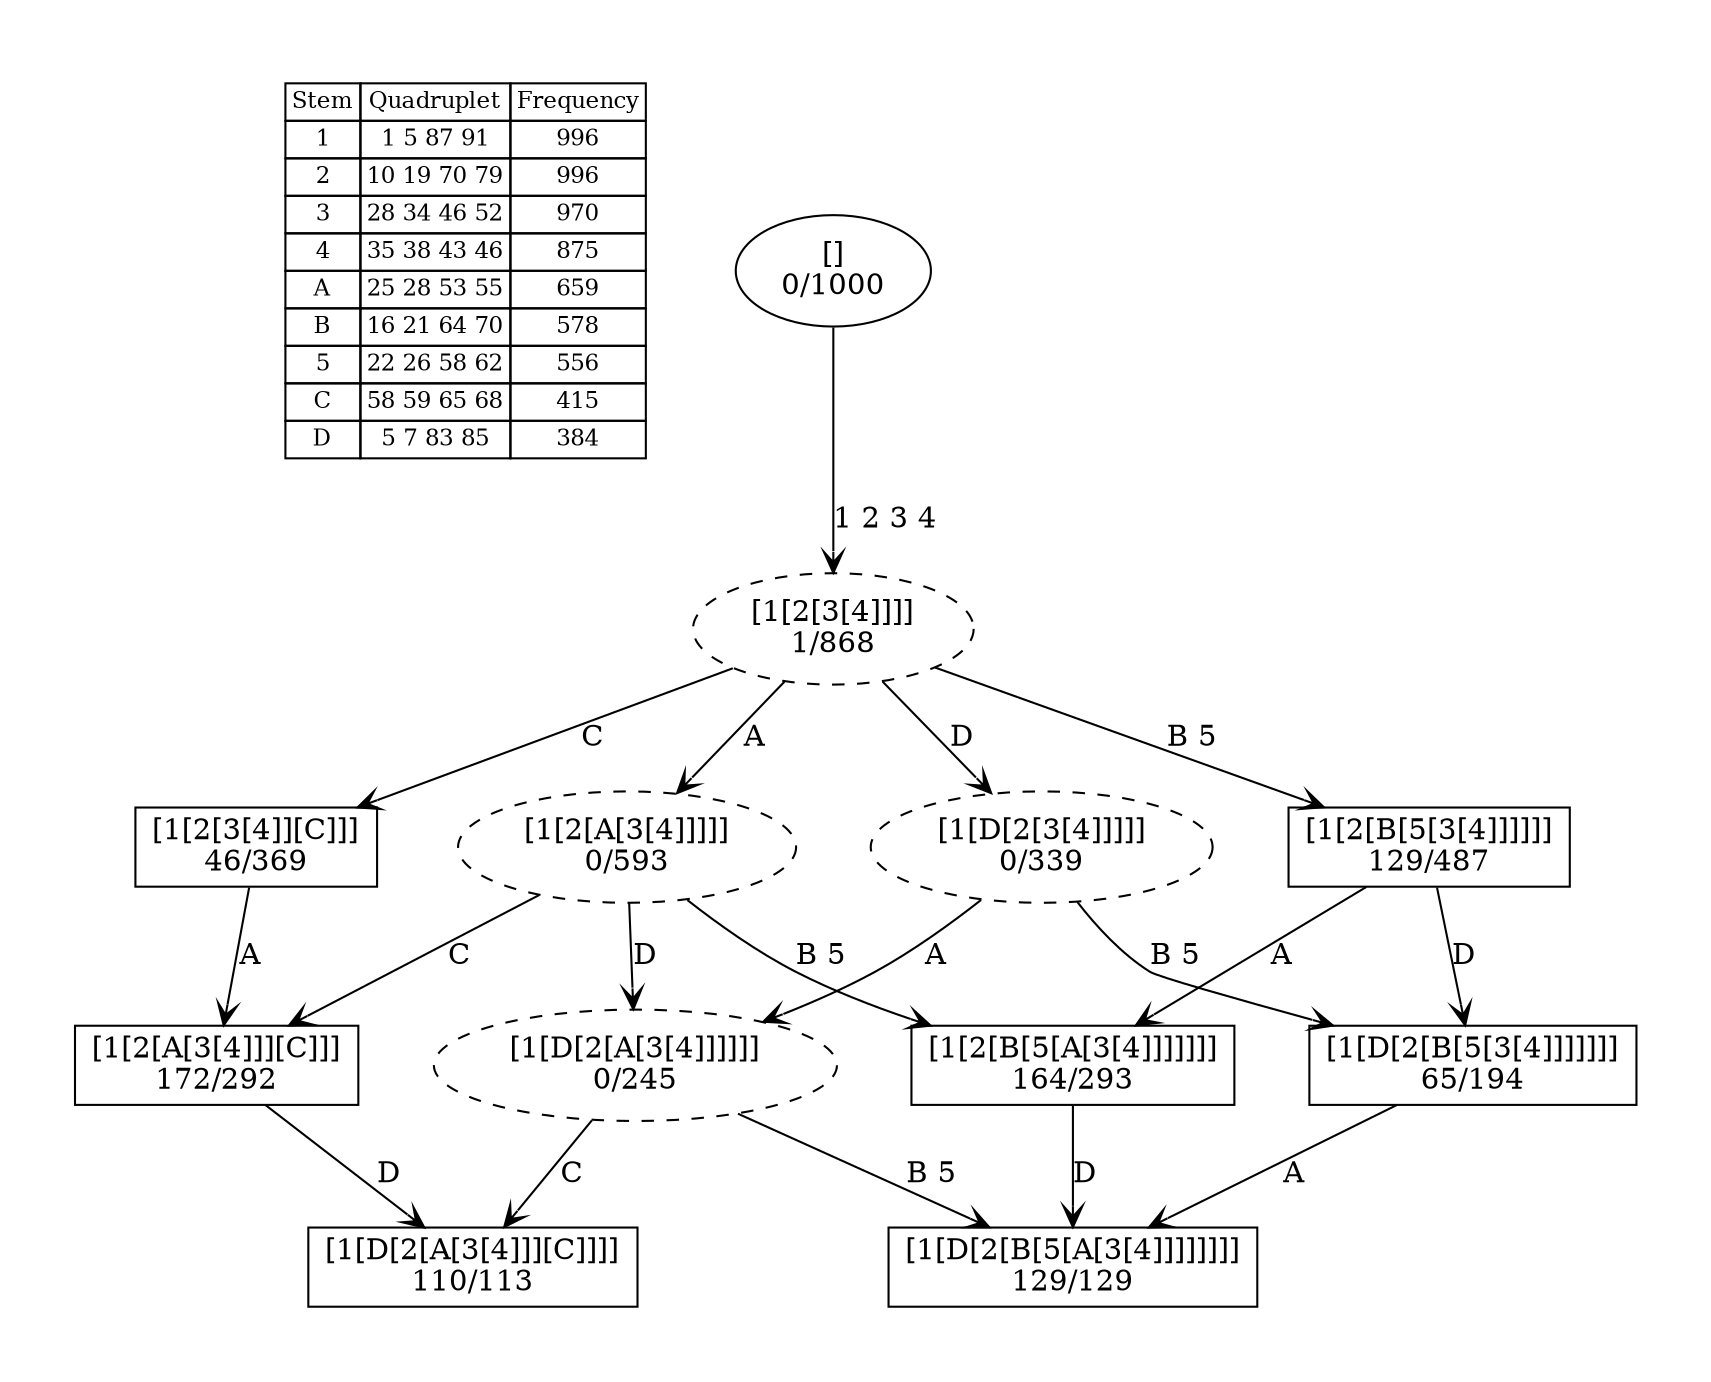 digraph G {
	pad = 0.5;
	nodesep = 0.5;
"legend" [label = < <table border="0" cellborder="1" cellspacing="0"><tr><td>Stem</td><td>Quadruplet</td><td>Frequency</td></tr>
<tr><td>1</td><td>1 5 87 91</td><td>996</td></tr>
<tr><td>2</td><td>10 19 70 79</td><td>996</td></tr>
<tr><td>3</td><td>28 34 46 52</td><td>970</td></tr>
<tr><td>4</td><td>35 38 43 46</td><td>875</td></tr>
<tr><td>A</td><td>25 28 53 55</td><td>659</td></tr>
<tr><td>B</td><td>16 21 64 70</td><td>578</td></tr>
<tr><td>5</td><td>22 26 58 62</td><td>556</td></tr>
<tr><td>C</td><td>58 59 65 68</td><td>415</td></tr>
<tr><td>D</td><td>5 7 83 85</td><td>384</td></tr>
</table>>, shape = plaintext, fontsize=11];
"1 2 3 4 A C " [shape = box];
"1 2 3 4 A B 5 " [shape = box];
"1 2 3 4 B 5 " [shape = box];
"1 2 3 4 A B 5 D " [shape = box];
"1 2 3 4 A C D " [shape = box];
"1 2 3 4 B 5 D " [shape = box];
"1 2 3 4 C " [shape = box];
"1 2 3 4 A " [style = dashed];
"1 2 3 4 " [style = dashed];
"1 2 3 4 A D " [style = dashed];
"1 2 3 4 D " [style = dashed];
"1 2 3 4 A C " [label = "[1[2[A[3[4]]][C]]]\n172/292"];
"1 2 3 4 A B 5 " [label = "[1[2[B[5[A[3[4]]]]]]]\n164/293"];
"1 2 3 4 B 5 " [label = "[1[2[B[5[3[4]]]]]]\n129/487"];
"1 2 3 4 A B 5 D " [label = "[1[D[2[B[5[A[3[4]]]]]]]]\n129/129"];
"1 2 3 4 A C D " [label = "[1[D[2[A[3[4]]][C]]]]\n110/113"];
"1 2 3 4 B 5 D " [label = "[1[D[2[B[5[3[4]]]]]]]\n65/194"];
"1 2 3 4 C " [label = "[1[2[3[4]][C]]]\n46/369"];
"1 2 3 4 A " [label = "[1[2[A[3[4]]]]]\n0/593"];
"1 2 3 4 " [label = "[1[2[3[4]]]]\n1/868"];
"1 2 3 4 A D " [label = "[1[D[2[A[3[4]]]]]]\n0/245"];
"1 2 3 4 D " [label = "[1[D[2[3[4]]]]]\n0/339"];
"" [label = "[]\n0/1000"];
"1 2 3 4 A C " -> "1 2 3 4 A C D " [label = "D ", arrowhead = vee];
"1 2 3 4 A B 5 " -> "1 2 3 4 A B 5 D " [label = "D ", arrowhead = vee];
"1 2 3 4 B 5 " -> "1 2 3 4 A B 5 " [label = "A ", arrowhead = vee];
"1 2 3 4 B 5 " -> "1 2 3 4 B 5 D " [label = "D ", arrowhead = vee];
"1 2 3 4 B 5 D " -> "1 2 3 4 A B 5 D " [label = "A ", arrowhead = vee];
"1 2 3 4 C " -> "1 2 3 4 A C " [label = "A ", arrowhead = vee];
"1 2 3 4 A " -> "1 2 3 4 A C " [label = "C ", arrowhead = vee];
"1 2 3 4 A " -> "1 2 3 4 A B 5 " [label = "B 5 ", arrowhead = vee];
"1 2 3 4 A " -> "1 2 3 4 A D " [label = "D ", arrowhead = vee];
"1 2 3 4 " -> "1 2 3 4 B 5 " [label = "B 5 ", arrowhead = vee];
"1 2 3 4 " -> "1 2 3 4 A " [label = "A ", arrowhead = vee];
"1 2 3 4 " -> "1 2 3 4 D " [label = "D ", arrowhead = vee];
"1 2 3 4 " -> "1 2 3 4 C " [label = "C ", arrowhead = vee];
"1 2 3 4 A D " -> "1 2 3 4 A B 5 D " [label = "B 5 ", arrowhead = vee];
"1 2 3 4 A D " -> "1 2 3 4 A C D " [label = "C ", arrowhead = vee];
"1 2 3 4 D " -> "1 2 3 4 B 5 D " [label = "B 5 ", arrowhead = vee];
"1 2 3 4 D " -> "1 2 3 4 A D " [label = "A ", arrowhead = vee];
"" -> "1 2 3 4 " [label = "1 2 3 4 ", arrowhead = vee];
}